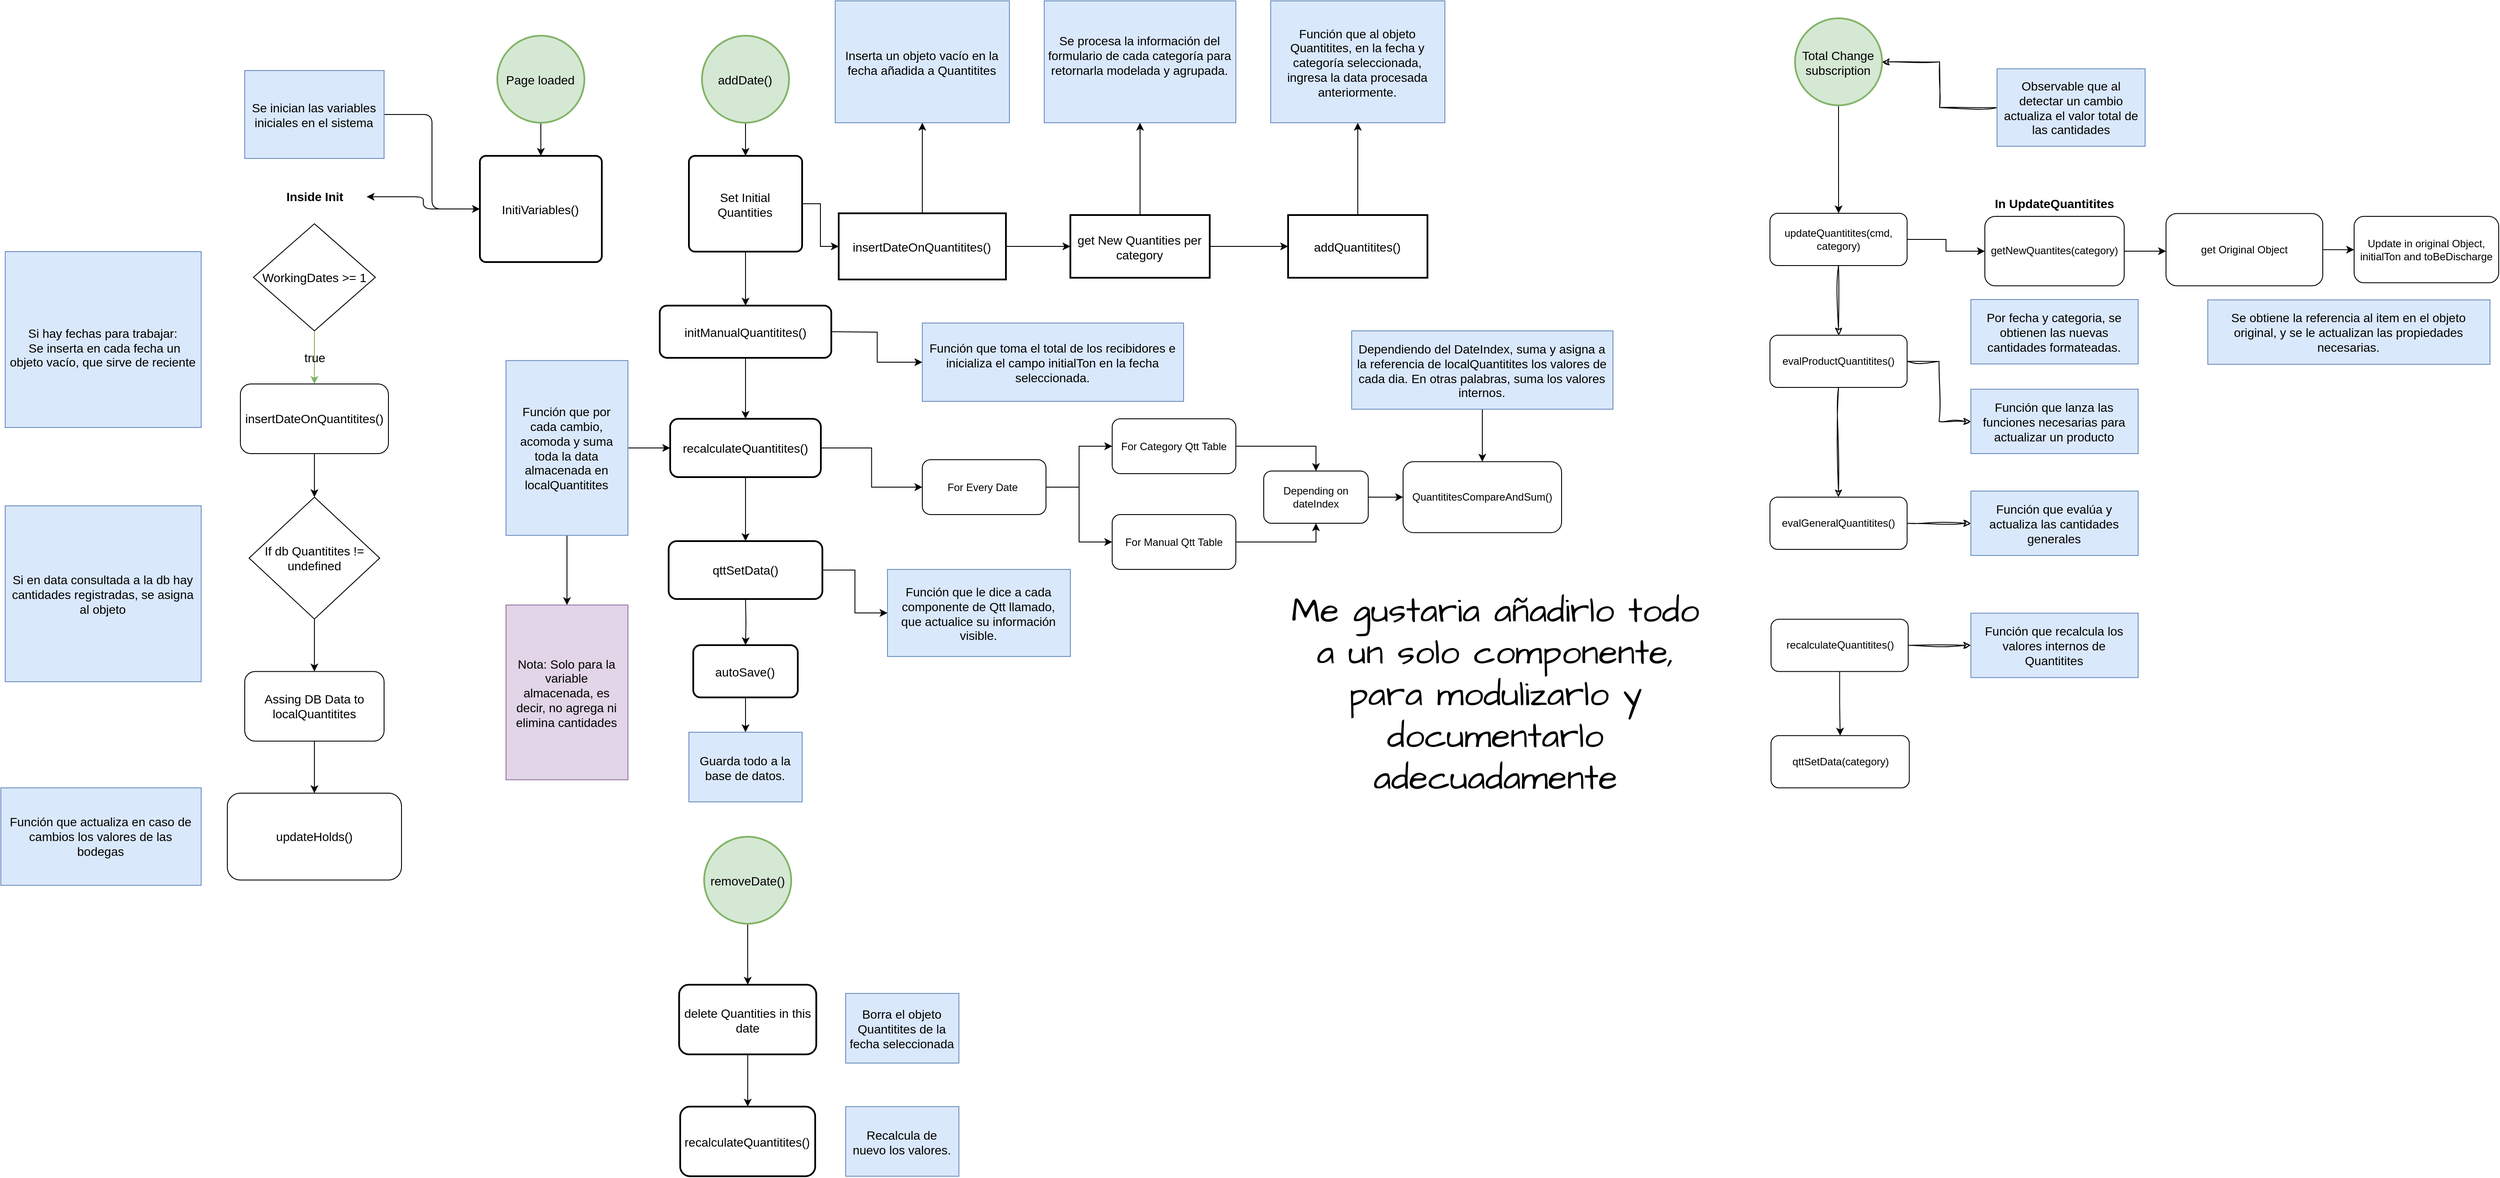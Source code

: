 <mxfile version="22.1.21" type="github">
  <diagram name="Página-1" id="ArsEkwuGPQtcpOPG1bf9">
    <mxGraphModel dx="4338" dy="2364" grid="1" gridSize="12" guides="1" tooltips="1" connect="1" arrows="1" fold="1" page="1" pageScale="1" pageWidth="850" pageHeight="1100" math="0" shadow="0">
      <root>
        <mxCell id="0" />
        <mxCell id="1" parent="0" />
        <mxCell id="bBKTdJ-3Wv-lQ62cRmP5-24" value="" style="edgeStyle=orthogonalEdgeStyle;rounded=0;orthogonalLoop=1;jettySize=auto;fontFamily=Helvetica;fontStyle=0;fontSize=14;labelPosition=center;verticalLabelPosition=middle;align=center;verticalAlign=middle;fontColor=default;labelBackgroundColor=none;labelBorderColor=none;html=1;spacingTop=1;spacing=6;spacingLeft=-1;spacingBottom=0;spacingRight=0;" parent="1" source="bBKTdJ-3Wv-lQ62cRmP5-25" target="bBKTdJ-3Wv-lQ62cRmP5-26" edge="1">
          <mxGeometry relative="1" as="geometry" />
        </mxCell>
        <mxCell id="bBKTdJ-3Wv-lQ62cRmP5-46" style="edgeStyle=orthogonalEdgeStyle;rounded=1;orthogonalLoop=1;jettySize=auto;html=1;curved=0;exitX=0.5;exitY=0;exitDx=0;exitDy=0;fontSize=14;labelBackgroundColor=none;fontColor=default;" parent="1" source="bBKTdJ-3Wv-lQ62cRmP5-25" target="bBKTdJ-3Wv-lQ62cRmP5-32" edge="1">
          <mxGeometry relative="1" as="geometry" />
        </mxCell>
        <mxCell id="bBKTdJ-3Wv-lQ62cRmP5-25" value="get New Quantities per category" style="fontSize=14;zwfType=basicShape;rounded=0;strokeWidth=2;fontFamily=Helvetica;fontStyle=0;labelPosition=center;verticalLabelPosition=middle;align=center;verticalAlign=middle;labelBackgroundColor=none;labelBorderColor=none;whiteSpace=wrap;html=1;spacingTop=1;spacing=6;spacingLeft=-1;spacingBottom=0;spacingRight=0;" parent="1" vertex="1">
          <mxGeometry x="718" y="276" width="160" height="72" as="geometry" />
        </mxCell>
        <mxCell id="fTC0BpnXRnAI57Eslmp5-36" style="edgeStyle=orthogonalEdgeStyle;rounded=0;orthogonalLoop=1;jettySize=auto;html=1;labelBackgroundColor=none;fontColor=default;" parent="1" source="bBKTdJ-3Wv-lQ62cRmP5-26" target="bBKTdJ-3Wv-lQ62cRmP5-33" edge="1">
          <mxGeometry relative="1" as="geometry" />
        </mxCell>
        <mxCell id="bBKTdJ-3Wv-lQ62cRmP5-26" value="addQuantitites()" style="fontSize=14;zwfType=basicShape;rounded=0;strokeWidth=2;fontFamily=Helvetica;fontStyle=0;labelPosition=center;verticalLabelPosition=middle;align=center;verticalAlign=middle;labelBackgroundColor=none;labelBorderColor=none;whiteSpace=wrap;html=1;spacingTop=1;spacing=6;spacingLeft=-1;spacingBottom=0;spacingRight=0;" parent="1" vertex="1">
          <mxGeometry x="968" y="276" width="160" height="72" as="geometry" />
        </mxCell>
        <mxCell id="bBKTdJ-3Wv-lQ62cRmP5-31" value="Inserta un objeto vacío en la fecha añadida a Quantitites" style="rounded=0;fontFamily=Helvetica;fontStyle=0;fontSize=14;labelPosition=center;verticalLabelPosition=middle;align=center;verticalAlign=middle;labelBackgroundColor=none;labelBorderColor=none;whiteSpace=wrap;html=1;spacingTop=1;spacing=6;spacingLeft=-1;spacingBottom=0;spacingRight=0;fillColor=#dae8fc;strokeColor=#6c8ebf;" parent="1" vertex="1">
          <mxGeometry x="448" y="30" width="200" height="140" as="geometry" />
        </mxCell>
        <mxCell id="bBKTdJ-3Wv-lQ62cRmP5-32" value="Se procesa la información del formulario de cada categoría para retornarla modelada y agrupada.&lt;br style=&quot;font-size: 14px;&quot;&gt;&amp;nbsp;" style="rounded=0;fontFamily=Helvetica;fontStyle=0;fontSize=14;labelPosition=center;verticalLabelPosition=middle;align=center;verticalAlign=middle;labelBackgroundColor=none;labelBorderColor=none;whiteSpace=wrap;html=1;spacingTop=1;spacing=6;spacingLeft=-1;spacingBottom=0;spacingRight=0;fillColor=#dae8fc;strokeColor=#6c8ebf;" parent="1" vertex="1">
          <mxGeometry x="688" y="30" width="220" height="140" as="geometry" />
        </mxCell>
        <mxCell id="bBKTdJ-3Wv-lQ62cRmP5-33" value="Función que al objeto Quantitites, en la fecha y categoría seleccionada, ingresa la data procesada anteriormente." style="rounded=0;fontFamily=Helvetica;fontStyle=0;fontSize=14;labelPosition=center;verticalLabelPosition=middle;align=center;verticalAlign=middle;labelBackgroundColor=none;labelBorderColor=none;whiteSpace=wrap;html=1;spacingTop=1;spacing=6;spacingLeft=-1;spacingBottom=0;spacingRight=0;fillColor=#dae8fc;strokeColor=#6c8ebf;" parent="1" vertex="1">
          <mxGeometry x="948" y="30" width="200" height="140" as="geometry" />
        </mxCell>
        <mxCell id="bBKTdJ-3Wv-lQ62cRmP5-36" value="" style="edgeStyle=orthogonalEdgeStyle;rounded=0;orthogonalLoop=1;jettySize=auto;fontFamily=Helvetica;fontStyle=0;fontSize=14;labelPosition=center;verticalLabelPosition=middle;align=center;verticalAlign=middle;fontColor=default;labelBackgroundColor=none;labelBorderColor=none;html=1;spacingTop=1;spacing=6;spacingLeft=-1;spacingBottom=0;spacingRight=0;" parent="1" source="bBKTdJ-3Wv-lQ62cRmP5-34" target="bBKTdJ-3Wv-lQ62cRmP5-37" edge="1">
          <mxGeometry relative="1" as="geometry">
            <mxPoint x="110" y="238" as="targetPoint" />
          </mxGeometry>
        </mxCell>
        <mxCell id="bBKTdJ-3Wv-lQ62cRmP5-34" value="Page loaded" style="strokeWidth=2;shape=mxgraph.flowchart.start_2;fontFamily=Helvetica;fontStyle=0;fontSize=14;labelPosition=center;verticalLabelPosition=middle;align=center;verticalAlign=middle;labelBackgroundColor=none;labelBorderColor=none;whiteSpace=wrap;html=1;spacingTop=1;spacing=6;spacingLeft=-1;spacingBottom=0;spacingRight=0;fillColor=#d5e8d4;strokeColor=#82b366;" parent="1" vertex="1">
          <mxGeometry x="60" y="70" width="100" height="100" as="geometry" />
        </mxCell>
        <mxCell id="fTC0BpnXRnAI57Eslmp5-23" style="edgeStyle=orthogonalEdgeStyle;rounded=1;orthogonalLoop=1;jettySize=auto;html=1;curved=0;fontSize=14;labelBackgroundColor=none;fontColor=default;" parent="1" source="bBKTdJ-3Wv-lQ62cRmP5-37" target="fTC0BpnXRnAI57Eslmp5-21" edge="1">
          <mxGeometry relative="1" as="geometry" />
        </mxCell>
        <mxCell id="bBKTdJ-3Wv-lQ62cRmP5-37" value="InitiVariables()" style="rounded=1;absoluteArcSize=1;arcSize=14;strokeWidth=2;fontFamily=Helvetica;fontStyle=0;fontSize=14;labelPosition=center;verticalLabelPosition=middle;align=center;verticalAlign=middle;labelBackgroundColor=none;labelBorderColor=none;whiteSpace=wrap;html=1;spacingTop=1;spacing=6;spacingLeft=-1;spacingBottom=0;spacingRight=0;" parent="1" vertex="1">
          <mxGeometry x="40" y="208" width="140" height="122" as="geometry" />
        </mxCell>
        <mxCell id="bBKTdJ-3Wv-lQ62cRmP5-42" value="" style="edgeStyle=orthogonalEdgeStyle;rounded=0;orthogonalLoop=1;jettySize=auto;entryX=0.5;entryY=0;entryDx=0;entryDy=0;fontFamily=Helvetica;fontStyle=0;fontSize=14;labelPosition=center;verticalLabelPosition=middle;align=center;verticalAlign=middle;fontColor=default;labelBackgroundColor=none;labelBorderColor=none;html=1;spacingTop=1;spacing=6;spacingLeft=-1;spacingBottom=0;spacingRight=0;" parent="1" source="bBKTdJ-3Wv-lQ62cRmP5-38" target="bBKTdJ-3Wv-lQ62cRmP5-41" edge="1">
          <mxGeometry relative="1" as="geometry" />
        </mxCell>
        <mxCell id="bBKTdJ-3Wv-lQ62cRmP5-38" value="addDate()" style="strokeWidth=2;shape=mxgraph.flowchart.start_2;fontFamily=Helvetica;fontStyle=0;fontSize=14;labelPosition=center;verticalLabelPosition=middle;align=center;verticalAlign=middle;labelBackgroundColor=none;labelBorderColor=none;whiteSpace=wrap;html=1;spacingTop=1;spacing=6;spacingLeft=-1;spacingBottom=0;spacingRight=0;fillColor=#d5e8d4;strokeColor=#82b366;" parent="1" vertex="1">
          <mxGeometry x="295" y="70" width="100" height="100" as="geometry" />
        </mxCell>
        <mxCell id="1cdeKlZobP_Rr9OoL44j-2" value="" style="edgeStyle=orthogonalEdgeStyle;rounded=0;orthogonalLoop=1;jettySize=auto;html=1;fontSize=14;labelBackgroundColor=none;fontColor=default;" parent="1" source="bBKTdJ-3Wv-lQ62cRmP5-41" edge="1">
          <mxGeometry relative="1" as="geometry">
            <mxPoint x="345" y="380" as="targetPoint" />
          </mxGeometry>
        </mxCell>
        <mxCell id="fTC0BpnXRnAI57Eslmp5-39" style="edgeStyle=orthogonalEdgeStyle;rounded=0;orthogonalLoop=1;jettySize=auto;html=1;entryX=0;entryY=0.5;entryDx=0;entryDy=0;labelBackgroundColor=none;fontColor=default;" parent="1" source="bBKTdJ-3Wv-lQ62cRmP5-41" target="fTC0BpnXRnAI57Eslmp5-37" edge="1">
          <mxGeometry relative="1" as="geometry" />
        </mxCell>
        <mxCell id="bBKTdJ-3Wv-lQ62cRmP5-41" value="Set Initial Quantities" style="rounded=1;absoluteArcSize=1;arcSize=14;strokeWidth=2;fontFamily=Helvetica;fontStyle=0;fontSize=14;labelPosition=center;verticalLabelPosition=middle;align=center;verticalAlign=middle;labelBackgroundColor=none;labelBorderColor=none;whiteSpace=wrap;html=1;spacingTop=1;spacing=6;spacingLeft=-1;spacingBottom=0;spacingRight=0;" parent="1" vertex="1">
          <mxGeometry x="280" y="208" width="130" height="110" as="geometry" />
        </mxCell>
        <mxCell id="bBKTdJ-3Wv-lQ62cRmP5-60" value="" style="edgeStyle=orthogonalEdgeStyle;rounded=0;orthogonalLoop=1;jettySize=auto;html=1;fontSize=14;labelBackgroundColor=none;fontColor=default;" parent="1" edge="1">
          <mxGeometry relative="1" as="geometry">
            <mxPoint x="345" y="577" as="sourcePoint" />
            <mxPoint x="345" y="650.5" as="targetPoint" />
          </mxGeometry>
        </mxCell>
        <mxCell id="fTC0BpnXRnAI57Eslmp5-44" style="edgeStyle=orthogonalEdgeStyle;rounded=0;orthogonalLoop=1;jettySize=auto;html=1;entryX=0;entryY=0.5;entryDx=0;entryDy=0;labelBackgroundColor=none;fontColor=default;" parent="1" source="bBKTdJ-3Wv-lQ62cRmP5-56" target="fTC0BpnXRnAI57Eslmp5-43" edge="1">
          <mxGeometry relative="1" as="geometry" />
        </mxCell>
        <mxCell id="bBKTdJ-3Wv-lQ62cRmP5-56" value="recalculateQuantitites()" style="whiteSpace=wrap;html=1;fontSize=14;rounded=1;arcSize=14;strokeWidth=2;fontStyle=0;labelBackgroundColor=none;labelBorderColor=none;spacingTop=1;spacing=6;spacingLeft=-1;spacingBottom=0;spacingRight=0;" parent="1" vertex="1">
          <mxGeometry x="258.5" y="510" width="173" height="67" as="geometry" />
        </mxCell>
        <mxCell id="bBKTdJ-3Wv-lQ62cRmP5-62" value="" style="edgeStyle=orthogonalEdgeStyle;rounded=0;orthogonalLoop=1;jettySize=auto;html=1;fontSize=14;labelBackgroundColor=none;fontColor=default;" parent="1" target="bBKTdJ-3Wv-lQ62cRmP5-61" edge="1">
          <mxGeometry relative="1" as="geometry">
            <mxPoint x="345" y="717" as="sourcePoint" />
          </mxGeometry>
        </mxCell>
        <mxCell id="fTC0BpnXRnAI57Eslmp5-74" value="" style="edgeStyle=orthogonalEdgeStyle;rounded=0;orthogonalLoop=1;jettySize=auto;html=1;labelBackgroundColor=none;fontColor=default;" parent="1" source="bBKTdJ-3Wv-lQ62cRmP5-59" target="fTC0BpnXRnAI57Eslmp5-72" edge="1">
          <mxGeometry relative="1" as="geometry" />
        </mxCell>
        <mxCell id="bBKTdJ-3Wv-lQ62cRmP5-59" value="qttSetData()" style="whiteSpace=wrap;html=1;fontSize=14;rounded=1;arcSize=14;strokeWidth=2;fontStyle=0;labelBackgroundColor=none;labelBorderColor=none;spacingTop=1;spacing=6;spacingLeft=-1;spacingBottom=0;spacingRight=0;" parent="1" vertex="1">
          <mxGeometry x="256.75" y="650.5" width="176.5" height="66.5" as="geometry" />
        </mxCell>
        <mxCell id="fTC0BpnXRnAI57Eslmp5-78" value="" style="edgeStyle=orthogonalEdgeStyle;rounded=0;orthogonalLoop=1;jettySize=auto;html=1;labelBackgroundColor=none;fontColor=default;" parent="1" source="bBKTdJ-3Wv-lQ62cRmP5-61" target="fTC0BpnXRnAI57Eslmp5-77" edge="1">
          <mxGeometry relative="1" as="geometry" />
        </mxCell>
        <mxCell id="bBKTdJ-3Wv-lQ62cRmP5-61" value="autoSave()" style="whiteSpace=wrap;html=1;fontSize=14;rounded=1;arcSize=14;strokeWidth=2;fontStyle=0;labelBackgroundColor=none;labelBorderColor=none;spacingTop=1;spacing=6;spacingLeft=-1;spacingBottom=0;spacingRight=0;" parent="1" vertex="1">
          <mxGeometry x="285" y="770" width="120" height="60" as="geometry" />
        </mxCell>
        <mxCell id="1cdeKlZobP_Rr9OoL44j-3" style="edgeStyle=orthogonalEdgeStyle;rounded=0;orthogonalLoop=1;jettySize=auto;html=1;fontSize=14;labelBackgroundColor=none;fontColor=default;" parent="1" edge="1">
          <mxGeometry relative="1" as="geometry">
            <mxPoint x="345" y="440" as="sourcePoint" />
            <mxPoint x="345" y="510" as="targetPoint" />
          </mxGeometry>
        </mxCell>
        <mxCell id="1cdeKlZobP_Rr9OoL44j-5" style="edgeStyle=orthogonalEdgeStyle;rounded=0;orthogonalLoop=1;jettySize=auto;html=1;entryX=0;entryY=0.5;entryDx=0;entryDy=0;fontSize=14;labelBackgroundColor=none;fontColor=default;" parent="1" target="1cdeKlZobP_Rr9OoL44j-4" edge="1">
          <mxGeometry relative="1" as="geometry">
            <mxPoint x="443.5" y="410" as="sourcePoint" />
          </mxGeometry>
        </mxCell>
        <mxCell id="1cdeKlZobP_Rr9OoL44j-1" value="initManualQuantitites()" style="whiteSpace=wrap;html=1;fontSize=14;rounded=1;arcSize=14;strokeWidth=2;fontStyle=0;labelBackgroundColor=none;labelBorderColor=none;spacingTop=1;spacing=6;spacingLeft=-1;spacingBottom=0;spacingRight=0;" parent="1" vertex="1">
          <mxGeometry x="246.5" y="380" width="197" height="60" as="geometry" />
        </mxCell>
        <mxCell id="1cdeKlZobP_Rr9OoL44j-4" value="Función que toma el total de los recibidores e inicializa el campo initialTon en la fecha seleccionada." style="rounded=0;fontFamily=Helvetica;fontStyle=0;fontSize=14;labelPosition=center;verticalLabelPosition=middle;align=center;verticalAlign=middle;labelBackgroundColor=none;labelBorderColor=none;whiteSpace=wrap;html=1;spacingTop=1;spacing=6;spacingLeft=-1;spacingBottom=0;spacingRight=0;fillColor=#dae8fc;strokeColor=#6c8ebf;" parent="1" vertex="1">
          <mxGeometry x="548" y="400" width="300" height="90" as="geometry" />
        </mxCell>
        <mxCell id="fTC0BpnXRnAI57Eslmp5-71" style="edgeStyle=orthogonalEdgeStyle;rounded=0;orthogonalLoop=1;jettySize=auto;html=1;labelBackgroundColor=none;fontColor=default;" parent="1" source="1cdeKlZobP_Rr9OoL44j-9" target="bBKTdJ-3Wv-lQ62cRmP5-56" edge="1">
          <mxGeometry relative="1" as="geometry" />
        </mxCell>
        <mxCell id="Lu1Ilyan7PfIw8aCQK2B-53" value="" style="edgeStyle=orthogonalEdgeStyle;rounded=0;orthogonalLoop=1;jettySize=auto;html=1;labelBackgroundColor=none;fontColor=default;" parent="1" source="1cdeKlZobP_Rr9OoL44j-9" target="Lu1Ilyan7PfIw8aCQK2B-52" edge="1">
          <mxGeometry relative="1" as="geometry" />
        </mxCell>
        <mxCell id="1cdeKlZobP_Rr9OoL44j-9" value="Función que por cada cambio, acomoda y suma toda la data almacenada en localQuantitites" style="rounded=0;fontFamily=Helvetica;fontStyle=0;fontSize=14;labelPosition=center;verticalLabelPosition=middle;align=center;verticalAlign=middle;labelBackgroundColor=none;labelBorderColor=none;whiteSpace=wrap;html=1;spacingTop=1;spacing=6;spacingLeft=-1;spacingBottom=0;spacingRight=0;fillColor=#dae8fc;strokeColor=#6c8ebf;" parent="1" vertex="1">
          <mxGeometry x="70" y="443.13" width="140" height="200.75" as="geometry" />
        </mxCell>
        <mxCell id="fTC0BpnXRnAI57Eslmp5-17" style="edgeStyle=orthogonalEdgeStyle;rounded=1;orthogonalLoop=1;jettySize=auto;html=1;curved=0;fontSize=14;labelBackgroundColor=none;fontColor=default;" parent="1" source="fTC0BpnXRnAI57Eslmp5-7" target="bBKTdJ-3Wv-lQ62cRmP5-37" edge="1">
          <mxGeometry relative="1" as="geometry" />
        </mxCell>
        <mxCell id="fTC0BpnXRnAI57Eslmp5-7" value="Se inician las variables iniciales en el sistema" style="rounded=0;fontFamily=Helvetica;fontStyle=0;fontSize=14;labelPosition=center;verticalLabelPosition=middle;align=center;verticalAlign=middle;labelBackgroundColor=none;labelBorderColor=none;whiteSpace=wrap;html=1;spacingTop=1;spacing=6;spacingLeft=-1;spacingBottom=0;spacingRight=0;fillColor=#dae8fc;strokeColor=#6c8ebf;" parent="1" vertex="1">
          <mxGeometry x="-230" y="110" width="160" height="101" as="geometry" />
        </mxCell>
        <mxCell id="fTC0BpnXRnAI57Eslmp5-10" value="true" style="edgeStyle=orthogonalEdgeStyle;rounded=0;orthogonalLoop=1;jettySize=auto;html=1;fontColor=default;fontSize=14;labelBackgroundColor=none;fillColor=#d5e8d4;strokeColor=#82b366;" parent="1" source="fTC0BpnXRnAI57Eslmp5-9" target="fTC0BpnXRnAI57Eslmp5-12" edge="1">
          <mxGeometry relative="1" as="geometry">
            <mxPoint x="-140" y="488" as="targetPoint" />
          </mxGeometry>
        </mxCell>
        <mxCell id="fTC0BpnXRnAI57Eslmp5-9" value="WorkingDates &amp;gt;= 1" style="rhombus;whiteSpace=wrap;html=1;fontSize=14;labelBackgroundColor=none;" parent="1" vertex="1">
          <mxGeometry x="-220" y="286" width="140" height="123" as="geometry" />
        </mxCell>
        <mxCell id="fTC0BpnXRnAI57Eslmp5-30" style="edgeStyle=orthogonalEdgeStyle;rounded=0;orthogonalLoop=1;jettySize=auto;html=1;fontSize=14;labelBackgroundColor=none;fontColor=default;" parent="1" source="fTC0BpnXRnAI57Eslmp5-12" target="fTC0BpnXRnAI57Eslmp5-29" edge="1">
          <mxGeometry relative="1" as="geometry" />
        </mxCell>
        <mxCell id="fTC0BpnXRnAI57Eslmp5-12" value="insertDateOnQuantitites()" style="rounded=1;whiteSpace=wrap;html=1;fontSize=14;labelBackgroundColor=none;" parent="1" vertex="1">
          <mxGeometry x="-235" y="470" width="170" height="80" as="geometry" />
        </mxCell>
        <mxCell id="fTC0BpnXRnAI57Eslmp5-21" value="Inside Init" style="text;strokeColor=none;fillColor=none;html=1;fontSize=14;fontStyle=1;verticalAlign=middle;align=center;labelBackgroundColor=none;" parent="1" vertex="1">
          <mxGeometry x="-210" y="230" width="120" height="50" as="geometry" />
        </mxCell>
        <mxCell id="fTC0BpnXRnAI57Eslmp5-24" value="&lt;br style=&quot;font-size: 14px;&quot;&gt;Si hay fechas para trabajar:&lt;br style=&quot;font-size: 14px;&quot;&gt;&amp;nbsp;Se inserta en cada fecha un objeto vacío, que sirve de reciente" style="rounded=0;fontFamily=Helvetica;fontStyle=0;fontSize=14;labelPosition=center;verticalLabelPosition=middle;align=center;verticalAlign=middle;labelBackgroundColor=none;labelBorderColor=none;whiteSpace=wrap;html=1;spacingTop=1;spacing=6;spacingLeft=-1;spacingBottom=0;spacingRight=0;fillColor=#dae8fc;strokeColor=#6c8ebf;" parent="1" vertex="1">
          <mxGeometry x="-505" y="318" width="225" height="202" as="geometry" />
        </mxCell>
        <mxCell id="Lu1Ilyan7PfIw8aCQK2B-2" value="" style="edgeStyle=orthogonalEdgeStyle;rounded=0;orthogonalLoop=1;jettySize=auto;html=1;labelBackgroundColor=none;fontColor=default;" parent="1" source="fTC0BpnXRnAI57Eslmp5-26" target="Lu1Ilyan7PfIw8aCQK2B-1" edge="1">
          <mxGeometry relative="1" as="geometry" />
        </mxCell>
        <mxCell id="fTC0BpnXRnAI57Eslmp5-26" value="Assing DB Data to localQuantitites" style="rounded=1;whiteSpace=wrap;html=1;fontSize=14;labelBackgroundColor=none;" parent="1" vertex="1">
          <mxGeometry x="-230" y="800.25" width="160" height="80" as="geometry" />
        </mxCell>
        <mxCell id="fTC0BpnXRnAI57Eslmp5-34" style="edgeStyle=orthogonalEdgeStyle;rounded=0;orthogonalLoop=1;jettySize=auto;html=1;fontSize=14;labelBackgroundColor=none;fontColor=default;" parent="1" source="fTC0BpnXRnAI57Eslmp5-29" target="fTC0BpnXRnAI57Eslmp5-26" edge="1">
          <mxGeometry relative="1" as="geometry" />
        </mxCell>
        <mxCell id="fTC0BpnXRnAI57Eslmp5-29" value="If db Quantitites != undefined" style="rhombus;whiteSpace=wrap;html=1;fontSize=14;labelBackgroundColor=none;" parent="1" vertex="1">
          <mxGeometry x="-225" y="600" width="150" height="140" as="geometry" />
        </mxCell>
        <mxCell id="fTC0BpnXRnAI57Eslmp5-35" value="Si en data consultada a la db hay cantidades registradas, se asigna al objeto" style="rounded=0;fontFamily=Helvetica;fontStyle=0;fontSize=14;labelPosition=center;verticalLabelPosition=middle;align=center;verticalAlign=middle;labelBackgroundColor=none;labelBorderColor=none;whiteSpace=wrap;html=1;spacingTop=1;spacing=6;spacingLeft=-1;spacingBottom=0;spacingRight=0;fillColor=#dae8fc;strokeColor=#6c8ebf;" parent="1" vertex="1">
          <mxGeometry x="-505" y="610" width="225" height="202" as="geometry" />
        </mxCell>
        <mxCell id="fTC0BpnXRnAI57Eslmp5-38" style="edgeStyle=orthogonalEdgeStyle;rounded=0;orthogonalLoop=1;jettySize=auto;html=1;entryX=0.5;entryY=1;entryDx=0;entryDy=0;labelBackgroundColor=none;fontColor=default;" parent="1" source="fTC0BpnXRnAI57Eslmp5-37" target="bBKTdJ-3Wv-lQ62cRmP5-31" edge="1">
          <mxGeometry relative="1" as="geometry" />
        </mxCell>
        <mxCell id="fTC0BpnXRnAI57Eslmp5-40" style="edgeStyle=orthogonalEdgeStyle;rounded=0;orthogonalLoop=1;jettySize=auto;html=1;entryX=0;entryY=0.5;entryDx=0;entryDy=0;labelBackgroundColor=none;fontColor=default;" parent="1" source="fTC0BpnXRnAI57Eslmp5-37" target="bBKTdJ-3Wv-lQ62cRmP5-25" edge="1">
          <mxGeometry relative="1" as="geometry" />
        </mxCell>
        <mxCell id="fTC0BpnXRnAI57Eslmp5-37" value="insertDateOnQuantitites()" style="fontSize=14;zwfType=basicShape;rounded=0;strokeWidth=2;fontFamily=Helvetica;fontStyle=0;labelPosition=center;verticalLabelPosition=middle;align=center;verticalAlign=middle;labelBackgroundColor=none;labelBorderColor=none;whiteSpace=wrap;html=1;spacingTop=1;spacing=6;spacingLeft=-1;spacingBottom=0;spacingRight=0;" parent="1" vertex="1">
          <mxGeometry x="452" y="274" width="192" height="76" as="geometry" />
        </mxCell>
        <mxCell id="fTC0BpnXRnAI57Eslmp5-62" value="" style="edgeStyle=orthogonalEdgeStyle;rounded=0;orthogonalLoop=1;jettySize=auto;html=1;labelBackgroundColor=none;fontColor=default;" parent="1" source="fTC0BpnXRnAI57Eslmp5-43" target="fTC0BpnXRnAI57Eslmp5-61" edge="1">
          <mxGeometry relative="1" as="geometry" />
        </mxCell>
        <mxCell id="fTC0BpnXRnAI57Eslmp5-65" style="edgeStyle=orthogonalEdgeStyle;rounded=0;orthogonalLoop=1;jettySize=auto;html=1;entryX=0;entryY=0.5;entryDx=0;entryDy=0;labelBackgroundColor=none;fontColor=default;" parent="1" source="fTC0BpnXRnAI57Eslmp5-43" target="fTC0BpnXRnAI57Eslmp5-63" edge="1">
          <mxGeometry relative="1" as="geometry" />
        </mxCell>
        <mxCell id="fTC0BpnXRnAI57Eslmp5-43" value="For Every Date&amp;nbsp;" style="rounded=1;whiteSpace=wrap;html=1;labelBackgroundColor=none;" parent="1" vertex="1">
          <mxGeometry x="548" y="557" width="142" height="63" as="geometry" />
        </mxCell>
        <mxCell id="fTC0BpnXRnAI57Eslmp5-60" value="" style="edgeStyle=orthogonalEdgeStyle;rounded=0;orthogonalLoop=1;jettySize=auto;html=1;labelBackgroundColor=none;fontColor=default;" parent="1" source="fTC0BpnXRnAI57Eslmp5-56" target="fTC0BpnXRnAI57Eslmp5-59" edge="1">
          <mxGeometry relative="1" as="geometry" />
        </mxCell>
        <mxCell id="fTC0BpnXRnAI57Eslmp5-56" value="Depending on dateIndex" style="rounded=1;whiteSpace=wrap;html=1;labelBackgroundColor=none;" parent="1" vertex="1">
          <mxGeometry x="940" y="570" width="120" height="60" as="geometry" />
        </mxCell>
        <mxCell id="fTC0BpnXRnAI57Eslmp5-59" value="QuantititesCompareAndSum()" style="rounded=1;whiteSpace=wrap;html=1;labelBackgroundColor=none;" parent="1" vertex="1">
          <mxGeometry x="1100" y="559.25" width="182" height="81.5" as="geometry" />
        </mxCell>
        <mxCell id="fTC0BpnXRnAI57Eslmp5-66" style="edgeStyle=orthogonalEdgeStyle;rounded=0;orthogonalLoop=1;jettySize=auto;html=1;entryX=0.5;entryY=0;entryDx=0;entryDy=0;labelBackgroundColor=none;fontColor=default;" parent="1" source="fTC0BpnXRnAI57Eslmp5-61" target="fTC0BpnXRnAI57Eslmp5-56" edge="1">
          <mxGeometry relative="1" as="geometry" />
        </mxCell>
        <mxCell id="fTC0BpnXRnAI57Eslmp5-61" value="For Category Qtt Table" style="rounded=1;whiteSpace=wrap;html=1;labelBackgroundColor=none;" parent="1" vertex="1">
          <mxGeometry x="766" y="510" width="142" height="63" as="geometry" />
        </mxCell>
        <mxCell id="fTC0BpnXRnAI57Eslmp5-67" style="edgeStyle=orthogonalEdgeStyle;rounded=0;orthogonalLoop=1;jettySize=auto;html=1;entryX=0.5;entryY=1;entryDx=0;entryDy=0;labelBackgroundColor=none;fontColor=default;" parent="1" source="fTC0BpnXRnAI57Eslmp5-63" target="fTC0BpnXRnAI57Eslmp5-56" edge="1">
          <mxGeometry relative="1" as="geometry" />
        </mxCell>
        <mxCell id="fTC0BpnXRnAI57Eslmp5-63" value="For Manual Qtt Table" style="rounded=1;whiteSpace=wrap;html=1;labelBackgroundColor=none;" parent="1" vertex="1">
          <mxGeometry x="766" y="620" width="142" height="63" as="geometry" />
        </mxCell>
        <mxCell id="Lu1Ilyan7PfIw8aCQK2B-4" value="" style="edgeStyle=orthogonalEdgeStyle;rounded=0;orthogonalLoop=1;jettySize=auto;html=1;labelBackgroundColor=none;fontColor=default;" parent="1" source="fTC0BpnXRnAI57Eslmp5-69" target="fTC0BpnXRnAI57Eslmp5-59" edge="1">
          <mxGeometry relative="1" as="geometry" />
        </mxCell>
        <mxCell id="fTC0BpnXRnAI57Eslmp5-69" value="Dependiendo del DateIndex, suma y asigna a la referencia de localQuantitites los valores de cada dia. En otras palabras, suma los valores internos." style="rounded=0;fontFamily=Helvetica;fontStyle=0;fontSize=14;labelPosition=center;verticalLabelPosition=middle;align=center;verticalAlign=middle;labelBackgroundColor=none;labelBorderColor=none;whiteSpace=wrap;html=1;spacingTop=1;spacing=6;spacingLeft=-1;spacingBottom=0;spacingRight=0;fillColor=#dae8fc;strokeColor=#6c8ebf;" parent="1" vertex="1">
          <mxGeometry x="1041" y="409" width="300" height="90" as="geometry" />
        </mxCell>
        <mxCell id="fTC0BpnXRnAI57Eslmp5-72" value="Función que le dice a cada componente de Qtt llamado, que actualice su información visible." style="rounded=0;fontFamily=Helvetica;fontStyle=0;fontSize=14;labelPosition=center;verticalLabelPosition=middle;align=center;verticalAlign=middle;labelBackgroundColor=none;labelBorderColor=none;whiteSpace=wrap;html=1;spacingTop=1;spacing=6;spacingLeft=-1;spacingBottom=0;spacingRight=0;fillColor=#dae8fc;strokeColor=#6c8ebf;" parent="1" vertex="1">
          <mxGeometry x="508" y="683" width="210" height="100" as="geometry" />
        </mxCell>
        <mxCell id="fTC0BpnXRnAI57Eslmp5-77" value="Guarda todo a la base de datos." style="rounded=0;fontFamily=Helvetica;fontStyle=0;fontSize=14;labelPosition=center;verticalLabelPosition=middle;align=center;verticalAlign=middle;labelBackgroundColor=none;labelBorderColor=none;whiteSpace=wrap;html=1;spacingTop=1;spacing=6;spacingLeft=-1;spacingBottom=0;spacingRight=0;fillColor=#dae8fc;strokeColor=#6c8ebf;" parent="1" vertex="1">
          <mxGeometry x="280" y="870" width="130" height="80" as="geometry" />
        </mxCell>
        <mxCell id="Lu1Ilyan7PfIw8aCQK2B-1" value="updateHolds()" style="rounded=1;whiteSpace=wrap;html=1;fontSize=14;labelBackgroundColor=none;" parent="1" vertex="1">
          <mxGeometry x="-250" y="940" width="200" height="99.75" as="geometry" />
        </mxCell>
        <mxCell id="Lu1Ilyan7PfIw8aCQK2B-3" value="Función que actualiza en caso de cambios los valores de las bodegas" style="rounded=0;fontFamily=Helvetica;fontStyle=0;fontSize=14;labelPosition=center;verticalLabelPosition=middle;align=center;verticalAlign=middle;labelBackgroundColor=none;labelBorderColor=none;whiteSpace=wrap;html=1;spacingTop=1;spacing=6;spacingLeft=-1;spacingBottom=0;spacingRight=0;fillColor=#dae8fc;strokeColor=#6c8ebf;" parent="1" vertex="1">
          <mxGeometry x="-510" y="933.87" width="230" height="112" as="geometry" />
        </mxCell>
        <mxCell id="Lu1Ilyan7PfIw8aCQK2B-109" style="edgeStyle=orthogonalEdgeStyle;rounded=0;hachureGap=4;orthogonalLoop=1;jettySize=auto;html=1;fontFamily=Architects Daughter;fontSource=https%3A%2F%2Ffonts.googleapis.com%2Fcss%3Ffamily%3DArchitects%2BDaughter;fontSize=16;labelBackgroundColor=none;fontColor=default;" parent="1" source="Lu1Ilyan7PfIw8aCQK2B-13" target="Lu1Ilyan7PfIw8aCQK2B-45" edge="1">
          <mxGeometry relative="1" as="geometry" />
        </mxCell>
        <mxCell id="i4LuS2lBlb5Qrs457-CX-4" value="" style="edgeStyle=orthogonalEdgeStyle;rounded=0;sketch=1;hachureGap=4;jiggle=2;curveFitting=1;orthogonalLoop=1;jettySize=auto;html=1;fontFamily=Architects Daughter;fontSource=https%3A%2F%2Ffonts.googleapis.com%2Fcss%3Ffamily%3DArchitects%2BDaughter;fontSize=16;" edge="1" parent="1" source="Lu1Ilyan7PfIw8aCQK2B-13" target="i4LuS2lBlb5Qrs457-CX-3">
          <mxGeometry relative="1" as="geometry" />
        </mxCell>
        <mxCell id="Lu1Ilyan7PfIw8aCQK2B-13" value="updateQuantitites(cmd, category)" style="rounded=1;whiteSpace=wrap;html=1;labelBackgroundColor=none;" parent="1" vertex="1">
          <mxGeometry x="1521.25" y="274" width="157.5" height="60" as="geometry" />
        </mxCell>
        <mxCell id="Lu1Ilyan7PfIw8aCQK2B-108" style="edgeStyle=orthogonalEdgeStyle;rounded=0;hachureGap=4;orthogonalLoop=1;jettySize=auto;html=1;fontFamily=Architects Daughter;fontSource=https%3A%2F%2Ffonts.googleapis.com%2Fcss%3Ffamily%3DArchitects%2BDaughter;fontSize=16;labelBackgroundColor=none;fontColor=default;" parent="1" source="Lu1Ilyan7PfIw8aCQK2B-29" target="Lu1Ilyan7PfIw8aCQK2B-13" edge="1">
          <mxGeometry relative="1" as="geometry" />
        </mxCell>
        <mxCell id="Lu1Ilyan7PfIw8aCQK2B-29" value="Total Change subscription" style="strokeWidth=2;shape=mxgraph.flowchart.start_2;fontFamily=Helvetica;fontStyle=0;fontSize=14;labelPosition=center;verticalLabelPosition=middle;align=center;verticalAlign=middle;labelBackgroundColor=none;labelBorderColor=none;whiteSpace=wrap;html=1;spacingTop=1;spacing=6;spacingLeft=-1;spacingBottom=0;spacingRight=0;fillColor=#d5e8d4;strokeColor=#82b366;" parent="1" vertex="1">
          <mxGeometry x="1550" y="50" width="100" height="100" as="geometry" />
        </mxCell>
        <mxCell id="i4LuS2lBlb5Qrs457-CX-2" value="" style="edgeStyle=orthogonalEdgeStyle;rounded=0;sketch=1;hachureGap=4;jiggle=2;curveFitting=1;orthogonalLoop=1;jettySize=auto;html=1;fontFamily=Architects Daughter;fontSource=https%3A%2F%2Ffonts.googleapis.com%2Fcss%3Ffamily%3DArchitects%2BDaughter;fontSize=16;" edge="1" parent="1" source="Lu1Ilyan7PfIw8aCQK2B-32" target="Lu1Ilyan7PfIw8aCQK2B-29">
          <mxGeometry relative="1" as="geometry" />
        </mxCell>
        <mxCell id="Lu1Ilyan7PfIw8aCQK2B-32" value="&lt;font style=&quot;font-size: 14px;&quot;&gt;Observable que al detectar un cambio actualiza el valor total de las cantidades&lt;/font&gt;" style="rounded=0;whiteSpace=wrap;html=1;fontSize=14;labelBackgroundColor=none;fillColor=#dae8fc;strokeColor=#6c8ebf;" parent="1" vertex="1">
          <mxGeometry x="1782" y="108" width="170" height="89" as="geometry" />
        </mxCell>
        <mxCell id="Lu1Ilyan7PfIw8aCQK2B-102" value="" style="edgeStyle=orthogonalEdgeStyle;rounded=0;hachureGap=4;orthogonalLoop=1;jettySize=auto;html=1;fontFamily=Architects Daughter;fontSource=https%3A%2F%2Ffonts.googleapis.com%2Fcss%3Ffamily%3DArchitects%2BDaughter;fontSize=16;labelBackgroundColor=none;fontColor=default;" parent="1" source="Lu1Ilyan7PfIw8aCQK2B-45" target="Lu1Ilyan7PfIw8aCQK2B-70" edge="1">
          <mxGeometry relative="1" as="geometry">
            <Array as="points">
              <mxPoint x="1964" y="317.44" />
              <mxPoint x="1964" y="317.44" />
            </Array>
          </mxGeometry>
        </mxCell>
        <mxCell id="Lu1Ilyan7PfIw8aCQK2B-45" value="getNewQuantites(category)" style="rounded=1;whiteSpace=wrap;html=1;labelBackgroundColor=none;" parent="1" vertex="1">
          <mxGeometry x="1768" y="277.56" width="160" height="79.75" as="geometry" />
        </mxCell>
        <mxCell id="Lu1Ilyan7PfIw8aCQK2B-48" value="Por fecha y categoria, se obtienen las nuevas cantidades formateadas." style="rounded=0;fontFamily=Helvetica;fontStyle=0;fontSize=14;labelPosition=center;verticalLabelPosition=middle;align=center;verticalAlign=middle;labelBackgroundColor=none;labelBorderColor=none;whiteSpace=wrap;html=1;spacingTop=1;spacing=6;spacingLeft=-1;spacingBottom=0;spacingRight=0;fillColor=#dae8fc;strokeColor=#6c8ebf;" parent="1" vertex="1">
          <mxGeometry x="1752" y="373" width="192" height="74" as="geometry" />
        </mxCell>
        <mxCell id="Lu1Ilyan7PfIw8aCQK2B-52" value="Nota: Solo para la variable almacenada, es decir, no agrega ni elimina cantidades" style="rounded=0;fontFamily=Helvetica;fontStyle=0;fontSize=14;labelPosition=center;verticalLabelPosition=middle;align=center;verticalAlign=middle;labelBackgroundColor=none;labelBorderColor=none;whiteSpace=wrap;html=1;spacingTop=1;spacing=6;spacingLeft=-1;spacingBottom=0;spacingRight=0;fillColor=#e1d5e7;strokeColor=#9673a6;" parent="1" vertex="1">
          <mxGeometry x="70" y="723.88" width="140" height="200.75" as="geometry" />
        </mxCell>
        <mxCell id="Lu1Ilyan7PfIw8aCQK2B-58" value="" style="edgeStyle=orthogonalEdgeStyle;rounded=0;orthogonalLoop=1;jettySize=auto;html=1;labelBackgroundColor=none;fontColor=default;" parent="1" source="Lu1Ilyan7PfIw8aCQK2B-54" target="Lu1Ilyan7PfIw8aCQK2B-57" edge="1">
          <mxGeometry relative="1" as="geometry" />
        </mxCell>
        <mxCell id="Lu1Ilyan7PfIw8aCQK2B-54" value="removeDate()" style="strokeWidth=2;shape=mxgraph.flowchart.start_2;fontFamily=Helvetica;fontStyle=0;fontSize=14;labelPosition=center;verticalLabelPosition=middle;align=center;verticalAlign=middle;labelBackgroundColor=none;labelBorderColor=none;whiteSpace=wrap;html=1;spacingTop=1;spacing=6;spacingLeft=-1;spacingBottom=0;spacingRight=0;fillColor=#d5e8d4;strokeColor=#82b366;" parent="1" vertex="1">
          <mxGeometry x="297.5" y="990" width="100" height="100" as="geometry" />
        </mxCell>
        <mxCell id="Lu1Ilyan7PfIw8aCQK2B-60" value="" style="edgeStyle=orthogonalEdgeStyle;rounded=0;orthogonalLoop=1;jettySize=auto;html=1;labelBackgroundColor=none;fontColor=default;" parent="1" source="Lu1Ilyan7PfIw8aCQK2B-57" target="Lu1Ilyan7PfIw8aCQK2B-59" edge="1">
          <mxGeometry relative="1" as="geometry" />
        </mxCell>
        <mxCell id="Lu1Ilyan7PfIw8aCQK2B-57" value="delete Quantities in this date" style="whiteSpace=wrap;html=1;fontSize=14;rounded=1;arcSize=14;strokeWidth=2;fontStyle=0;labelBackgroundColor=none;labelBorderColor=none;spacingTop=1;spacing=6;spacingLeft=-1;spacingBottom=0;spacingRight=0;" parent="1" vertex="1">
          <mxGeometry x="268.75" y="1160" width="157.5" height="80" as="geometry" />
        </mxCell>
        <mxCell id="Lu1Ilyan7PfIw8aCQK2B-59" value="recalculateQuantitites()" style="whiteSpace=wrap;html=1;fontSize=14;rounded=1;arcSize=14;strokeWidth=2;fontStyle=0;labelBackgroundColor=none;labelBorderColor=none;spacingTop=1;spacing=6;spacingLeft=-1;spacingBottom=0;spacingRight=0;" parent="1" vertex="1">
          <mxGeometry x="270" y="1300" width="155" height="80" as="geometry" />
        </mxCell>
        <mxCell id="Lu1Ilyan7PfIw8aCQK2B-61" value="Borra el objeto Quantitites de la fecha seleccionada" style="rounded=0;fontFamily=Helvetica;fontStyle=0;fontSize=14;labelPosition=center;verticalLabelPosition=middle;align=center;verticalAlign=middle;labelBackgroundColor=none;labelBorderColor=none;whiteSpace=wrap;html=1;spacingTop=1;spacing=6;spacingLeft=-1;spacingBottom=0;spacingRight=0;fillColor=#dae8fc;strokeColor=#6c8ebf;" parent="1" vertex="1">
          <mxGeometry x="460" y="1170" width="130" height="80" as="geometry" />
        </mxCell>
        <mxCell id="Lu1Ilyan7PfIw8aCQK2B-62" value="Recalcula de nuevo los valores." style="rounded=0;fontFamily=Helvetica;fontStyle=0;fontSize=14;labelPosition=center;verticalLabelPosition=middle;align=center;verticalAlign=middle;labelBackgroundColor=none;labelBorderColor=none;whiteSpace=wrap;html=1;spacingTop=1;spacing=6;spacingLeft=-1;spacingBottom=0;spacingRight=0;fillColor=#dae8fc;strokeColor=#6c8ebf;" parent="1" vertex="1">
          <mxGeometry x="460" y="1300" width="130" height="80" as="geometry" />
        </mxCell>
        <mxCell id="Lu1Ilyan7PfIw8aCQK2B-67" value="In UpdateQuantitites" style="text;html=1;strokeColor=none;fillColor=none;align=center;verticalAlign=middle;whiteSpace=wrap;rounded=1;fontStyle=1;fontSize=14;labelBackgroundColor=none;" parent="1" vertex="1">
          <mxGeometry x="1778" y="247.56" width="140" height="30" as="geometry" />
        </mxCell>
        <mxCell id="Lu1Ilyan7PfIw8aCQK2B-81" value="" style="edgeStyle=orthogonalEdgeStyle;rounded=0;orthogonalLoop=1;jettySize=auto;html=1;labelBackgroundColor=none;fontColor=default;" parent="1" source="Lu1Ilyan7PfIw8aCQK2B-70" target="Lu1Ilyan7PfIw8aCQK2B-79" edge="1">
          <mxGeometry relative="1" as="geometry" />
        </mxCell>
        <mxCell id="Lu1Ilyan7PfIw8aCQK2B-70" value="get Original Object" style="whiteSpace=wrap;html=1;rounded=1;labelBackgroundColor=none;" parent="1" vertex="1">
          <mxGeometry x="1976" y="274.31" width="180" height="83" as="geometry" />
        </mxCell>
        <mxCell id="Lu1Ilyan7PfIw8aCQK2B-72" value="Se obtiene la referencia al item en el objeto original, y se le actualizan las propiedades necesarias." style="rounded=0;fontFamily=Helvetica;fontStyle=0;fontSize=14;labelPosition=center;verticalLabelPosition=middle;align=center;verticalAlign=middle;labelBackgroundColor=none;labelBorderColor=none;whiteSpace=wrap;html=1;spacingTop=1;spacing=6;spacingLeft=-1;spacingBottom=0;spacingRight=0;fillColor=#dae8fc;strokeColor=#6c8ebf;" parent="1" vertex="1">
          <mxGeometry x="2024" y="373.44" width="324" height="74" as="geometry" />
        </mxCell>
        <mxCell id="Lu1Ilyan7PfIw8aCQK2B-79" value="Update in original Object, initialTon and toBeDischarge" style="whiteSpace=wrap;html=1;rounded=1;labelBackgroundColor=none;" parent="1" vertex="1">
          <mxGeometry x="2192" y="277.56" width="166" height="76.25" as="geometry" />
        </mxCell>
        <mxCell id="Lu1Ilyan7PfIw8aCQK2B-113" value="qttSetData(category)" style="rounded=1;whiteSpace=wrap;html=1;labelBackgroundColor=none;" parent="1" vertex="1">
          <mxGeometry x="1522.5" y="873.87" width="158.75" height="60" as="geometry" />
        </mxCell>
        <mxCell id="Lu1Ilyan7PfIw8aCQK2B-121" value="" style="edgeStyle=orthogonalEdgeStyle;rounded=0;hachureGap=4;orthogonalLoop=1;jettySize=auto;html=1;fontFamily=Architects Daughter;fontSource=https%3A%2F%2Ffonts.googleapis.com%2Fcss%3Ffamily%3DArchitects%2BDaughter;fontSize=16;fontColor=#5AA9E6;" parent="1" source="Lu1Ilyan7PfIw8aCQK2B-119" target="Lu1Ilyan7PfIw8aCQK2B-113" edge="1">
          <mxGeometry relative="1" as="geometry" />
        </mxCell>
        <mxCell id="i4LuS2lBlb5Qrs457-CX-13" value="" style="edgeStyle=orthogonalEdgeStyle;rounded=0;sketch=1;hachureGap=4;jiggle=2;curveFitting=1;orthogonalLoop=1;jettySize=auto;html=1;fontFamily=Architects Daughter;fontSource=https%3A%2F%2Ffonts.googleapis.com%2Fcss%3Ffamily%3DArchitects%2BDaughter;fontSize=16;" edge="1" parent="1" source="Lu1Ilyan7PfIw8aCQK2B-119" target="i4LuS2lBlb5Qrs457-CX-12">
          <mxGeometry relative="1" as="geometry" />
        </mxCell>
        <mxCell id="Lu1Ilyan7PfIw8aCQK2B-119" value="recalculateQuantitites()" style="rounded=1;whiteSpace=wrap;html=1;labelBackgroundColor=none;" parent="1" vertex="1">
          <mxGeometry x="1522.5" y="740.25" width="157.5" height="60" as="geometry" />
        </mxCell>
        <mxCell id="i4LuS2lBlb5Qrs457-CX-6" style="edgeStyle=orthogonalEdgeStyle;rounded=0;sketch=1;hachureGap=4;jiggle=2;curveFitting=1;orthogonalLoop=1;jettySize=auto;html=1;entryX=0;entryY=0.5;entryDx=0;entryDy=0;fontFamily=Architects Daughter;fontSource=https%3A%2F%2Ffonts.googleapis.com%2Fcss%3Ffamily%3DArchitects%2BDaughter;fontSize=16;" edge="1" parent="1" source="i4LuS2lBlb5Qrs457-CX-3" target="i4LuS2lBlb5Qrs457-CX-5">
          <mxGeometry relative="1" as="geometry" />
        </mxCell>
        <mxCell id="i4LuS2lBlb5Qrs457-CX-10" value="" style="edgeStyle=orthogonalEdgeStyle;rounded=0;sketch=1;hachureGap=4;jiggle=2;curveFitting=1;orthogonalLoop=1;jettySize=auto;html=1;fontFamily=Architects Daughter;fontSource=https%3A%2F%2Ffonts.googleapis.com%2Fcss%3Ffamily%3DArchitects%2BDaughter;fontSize=16;" edge="1" parent="1" source="i4LuS2lBlb5Qrs457-CX-3" target="i4LuS2lBlb5Qrs457-CX-9">
          <mxGeometry relative="1" as="geometry" />
        </mxCell>
        <mxCell id="i4LuS2lBlb5Qrs457-CX-3" value="evalProductQuantitites()" style="rounded=1;whiteSpace=wrap;html=1;labelBackgroundColor=none;" vertex="1" parent="1">
          <mxGeometry x="1521.25" y="414" width="157.5" height="60" as="geometry" />
        </mxCell>
        <mxCell id="i4LuS2lBlb5Qrs457-CX-5" value="Función que lanza las funciones necesarias para actualizar un producto" style="rounded=0;fontFamily=Helvetica;fontStyle=0;fontSize=14;labelPosition=center;verticalLabelPosition=middle;align=center;verticalAlign=middle;labelBackgroundColor=none;labelBorderColor=none;whiteSpace=wrap;html=1;spacingTop=1;spacing=6;spacingLeft=-1;spacingBottom=0;spacingRight=0;fillColor=#dae8fc;strokeColor=#6c8ebf;" vertex="1" parent="1">
          <mxGeometry x="1752" y="476" width="192" height="74" as="geometry" />
        </mxCell>
        <mxCell id="i4LuS2lBlb5Qrs457-CX-7" value="Función que evalúa y actualiza las cantidades generales" style="rounded=0;fontFamily=Helvetica;fontStyle=0;fontSize=14;labelPosition=center;verticalLabelPosition=middle;align=center;verticalAlign=middle;labelBackgroundColor=none;labelBorderColor=none;whiteSpace=wrap;html=1;spacingTop=1;spacing=6;spacingLeft=-1;spacingBottom=0;spacingRight=0;fillColor=#dae8fc;strokeColor=#6c8ebf;" vertex="1" parent="1">
          <mxGeometry x="1752" y="593" width="192" height="74" as="geometry" />
        </mxCell>
        <mxCell id="i4LuS2lBlb5Qrs457-CX-11" value="" style="edgeStyle=orthogonalEdgeStyle;rounded=0;sketch=1;hachureGap=4;jiggle=2;curveFitting=1;orthogonalLoop=1;jettySize=auto;html=1;fontFamily=Architects Daughter;fontSource=https%3A%2F%2Ffonts.googleapis.com%2Fcss%3Ffamily%3DArchitects%2BDaughter;fontSize=16;" edge="1" parent="1" source="i4LuS2lBlb5Qrs457-CX-9" target="i4LuS2lBlb5Qrs457-CX-7">
          <mxGeometry relative="1" as="geometry" />
        </mxCell>
        <mxCell id="i4LuS2lBlb5Qrs457-CX-9" value="evalGeneralQuantitites()" style="rounded=1;whiteSpace=wrap;html=1;labelBackgroundColor=none;" vertex="1" parent="1">
          <mxGeometry x="1521.25" y="600" width="157.5" height="60" as="geometry" />
        </mxCell>
        <mxCell id="i4LuS2lBlb5Qrs457-CX-12" value="Función que recalcula los valores internos de Quantitites" style="rounded=0;fontFamily=Helvetica;fontStyle=0;fontSize=14;labelPosition=center;verticalLabelPosition=middle;align=center;verticalAlign=middle;labelBackgroundColor=none;labelBorderColor=none;whiteSpace=wrap;html=1;spacingTop=1;spacing=6;spacingLeft=-1;spacingBottom=0;spacingRight=0;fillColor=#dae8fc;strokeColor=#6c8ebf;" vertex="1" parent="1">
          <mxGeometry x="1752" y="733.25" width="192" height="74" as="geometry" />
        </mxCell>
        <mxCell id="i4LuS2lBlb5Qrs457-CX-14" value="Me gustaria añadirlo todo a un solo componente, para modulizarlo y documentarlo adecuadamente" style="text;html=1;strokeColor=none;fillColor=none;align=center;verticalAlign=middle;whiteSpace=wrap;rounded=0;fontSize=40;fontFamily=Architects Daughter;" vertex="1" parent="1">
          <mxGeometry x="960" y="683" width="492" height="288" as="geometry" />
        </mxCell>
      </root>
    </mxGraphModel>
  </diagram>
</mxfile>
